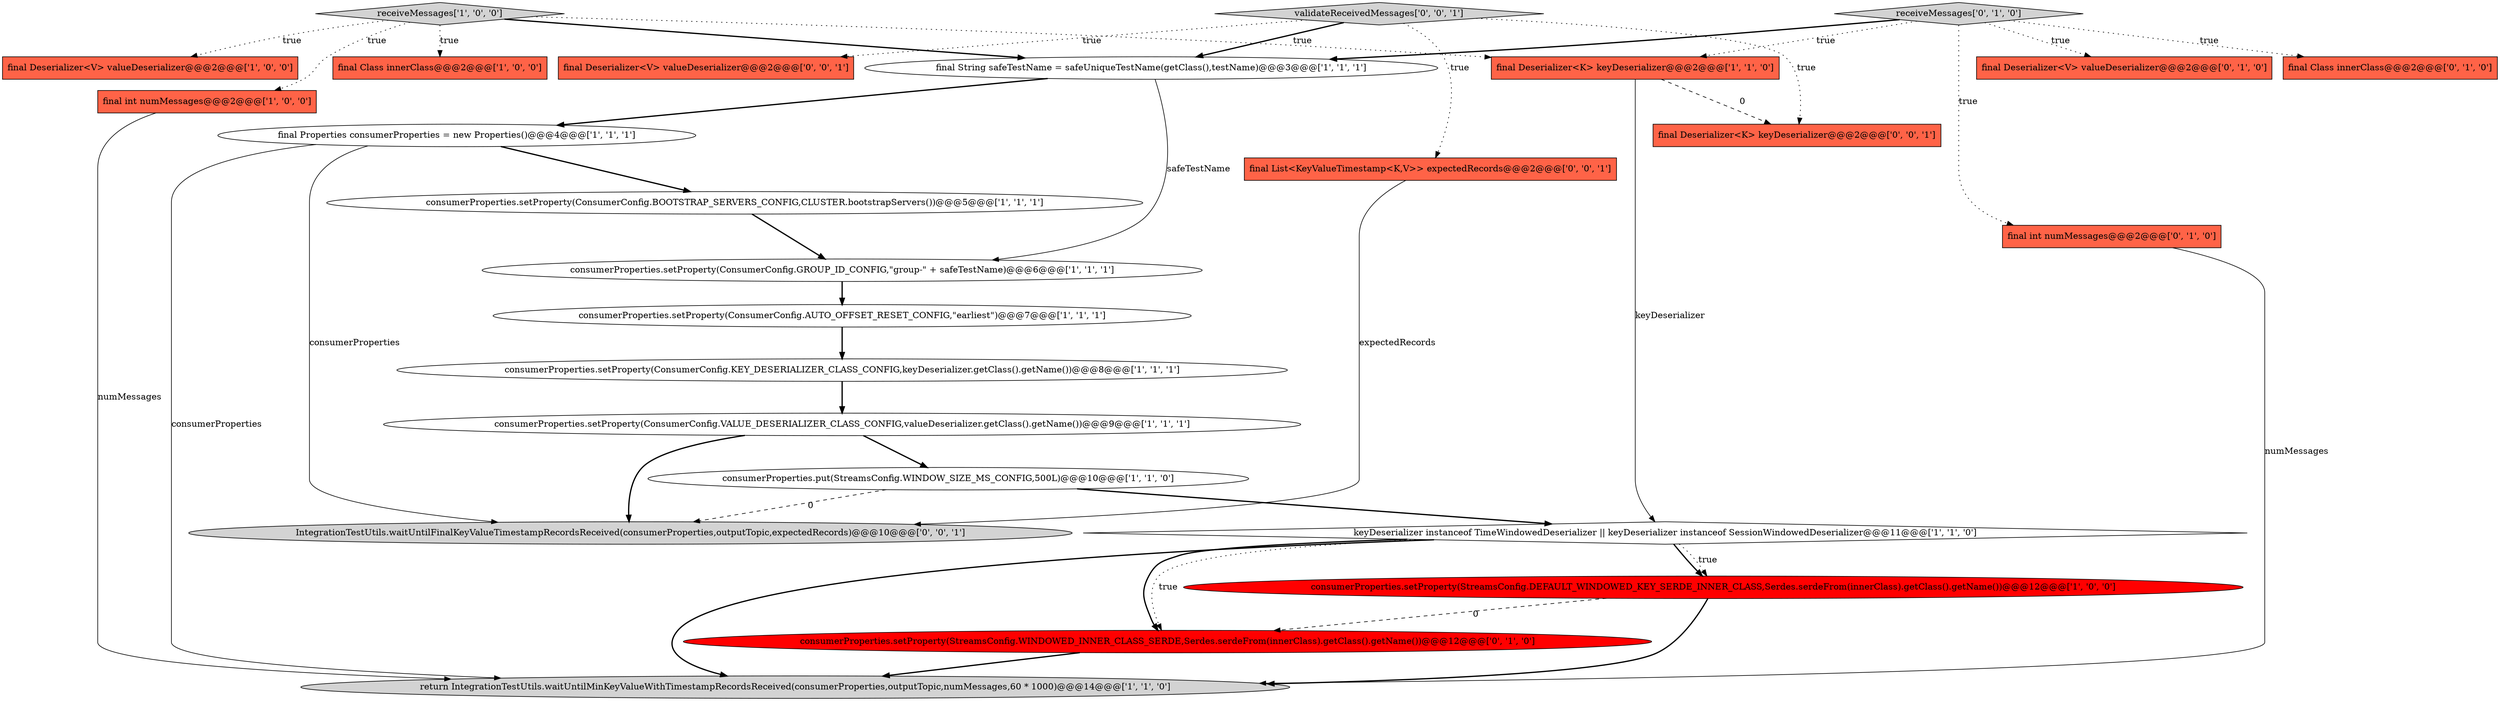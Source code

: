 digraph {
9 [style = filled, label = "consumerProperties.setProperty(StreamsConfig.DEFAULT_WINDOWED_KEY_SERDE_INNER_CLASS,Serdes.serdeFrom(innerClass).getClass().getName())@@@12@@@['1', '0', '0']", fillcolor = red, shape = ellipse image = "AAA1AAABBB1BBB"];
16 [style = filled, label = "receiveMessages['0', '1', '0']", fillcolor = lightgray, shape = diamond image = "AAA0AAABBB2BBB"];
6 [style = filled, label = "final String safeTestName = safeUniqueTestName(getClass(),testName)@@@3@@@['1', '1', '1']", fillcolor = white, shape = ellipse image = "AAA0AAABBB1BBB"];
12 [style = filled, label = "final int numMessages@@@2@@@['1', '0', '0']", fillcolor = tomato, shape = box image = "AAA0AAABBB1BBB"];
4 [style = filled, label = "final Class innerClass@@@2@@@['1', '0', '0']", fillcolor = tomato, shape = box image = "AAA0AAABBB1BBB"];
20 [style = filled, label = "consumerProperties.setProperty(StreamsConfig.WINDOWED_INNER_CLASS_SERDE,Serdes.serdeFrom(innerClass).getClass().getName())@@@12@@@['0', '1', '0']", fillcolor = red, shape = ellipse image = "AAA1AAABBB2BBB"];
15 [style = filled, label = "final Deserializer<K> keyDeserializer@@@2@@@['1', '1', '0']", fillcolor = tomato, shape = box image = "AAA0AAABBB1BBB"];
8 [style = filled, label = "final Properties consumerProperties = new Properties()@@@4@@@['1', '1', '1']", fillcolor = white, shape = ellipse image = "AAA0AAABBB1BBB"];
24 [style = filled, label = "final Deserializer<K> keyDeserializer@@@2@@@['0', '0', '1']", fillcolor = tomato, shape = box image = "AAA0AAABBB3BBB"];
23 [style = filled, label = "final Deserializer<V> valueDeserializer@@@2@@@['0', '0', '1']", fillcolor = tomato, shape = box image = "AAA0AAABBB3BBB"];
22 [style = filled, label = "final List<KeyValueTimestamp<K,V>> expectedRecords@@@2@@@['0', '0', '1']", fillcolor = tomato, shape = box image = "AAA0AAABBB3BBB"];
19 [style = filled, label = "final Deserializer<V> valueDeserializer@@@2@@@['0', '1', '0']", fillcolor = tomato, shape = box image = "AAA0AAABBB2BBB"];
17 [style = filled, label = "final Class innerClass@@@2@@@['0', '1', '0']", fillcolor = tomato, shape = box image = "AAA0AAABBB2BBB"];
1 [style = filled, label = "final Deserializer<V> valueDeserializer@@@2@@@['1', '0', '0']", fillcolor = tomato, shape = box image = "AAA0AAABBB1BBB"];
0 [style = filled, label = "consumerProperties.setProperty(ConsumerConfig.GROUP_ID_CONFIG,\"group-\" + safeTestName)@@@6@@@['1', '1', '1']", fillcolor = white, shape = ellipse image = "AAA0AAABBB1BBB"];
14 [style = filled, label = "keyDeserializer instanceof TimeWindowedDeserializer || keyDeserializer instanceof SessionWindowedDeserializer@@@11@@@['1', '1', '0']", fillcolor = white, shape = diamond image = "AAA0AAABBB1BBB"];
25 [style = filled, label = "IntegrationTestUtils.waitUntilFinalKeyValueTimestampRecordsReceived(consumerProperties,outputTopic,expectedRecords)@@@10@@@['0', '0', '1']", fillcolor = lightgray, shape = ellipse image = "AAA0AAABBB3BBB"];
2 [style = filled, label = "consumerProperties.setProperty(ConsumerConfig.AUTO_OFFSET_RESET_CONFIG,\"earliest\")@@@7@@@['1', '1', '1']", fillcolor = white, shape = ellipse image = "AAA0AAABBB1BBB"];
3 [style = filled, label = "consumerProperties.setProperty(ConsumerConfig.VALUE_DESERIALIZER_CLASS_CONFIG,valueDeserializer.getClass().getName())@@@9@@@['1', '1', '1']", fillcolor = white, shape = ellipse image = "AAA0AAABBB1BBB"];
10 [style = filled, label = "consumerProperties.setProperty(ConsumerConfig.KEY_DESERIALIZER_CLASS_CONFIG,keyDeserializer.getClass().getName())@@@8@@@['1', '1', '1']", fillcolor = white, shape = ellipse image = "AAA0AAABBB1BBB"];
13 [style = filled, label = "receiveMessages['1', '0', '0']", fillcolor = lightgray, shape = diamond image = "AAA0AAABBB1BBB"];
21 [style = filled, label = "validateReceivedMessages['0', '0', '1']", fillcolor = lightgray, shape = diamond image = "AAA0AAABBB3BBB"];
7 [style = filled, label = "consumerProperties.put(StreamsConfig.WINDOW_SIZE_MS_CONFIG,500L)@@@10@@@['1', '1', '0']", fillcolor = white, shape = ellipse image = "AAA0AAABBB1BBB"];
5 [style = filled, label = "consumerProperties.setProperty(ConsumerConfig.BOOTSTRAP_SERVERS_CONFIG,CLUSTER.bootstrapServers())@@@5@@@['1', '1', '1']", fillcolor = white, shape = ellipse image = "AAA0AAABBB1BBB"];
18 [style = filled, label = "final int numMessages@@@2@@@['0', '1', '0']", fillcolor = tomato, shape = box image = "AAA0AAABBB2BBB"];
11 [style = filled, label = "return IntegrationTestUtils.waitUntilMinKeyValueWithTimestampRecordsReceived(consumerProperties,outputTopic,numMessages,60 * 1000)@@@14@@@['1', '1', '0']", fillcolor = lightgray, shape = ellipse image = "AAA0AAABBB1BBB"];
9->20 [style = dashed, label="0"];
16->19 [style = dotted, label="true"];
8->11 [style = solid, label="consumerProperties"];
9->11 [style = bold, label=""];
15->14 [style = solid, label="keyDeserializer"];
21->6 [style = bold, label=""];
13->12 [style = dotted, label="true"];
3->25 [style = bold, label=""];
16->6 [style = bold, label=""];
16->17 [style = dotted, label="true"];
0->2 [style = bold, label=""];
16->15 [style = dotted, label="true"];
15->24 [style = dashed, label="0"];
10->3 [style = bold, label=""];
21->22 [style = dotted, label="true"];
2->10 [style = bold, label=""];
7->14 [style = bold, label=""];
18->11 [style = solid, label="numMessages"];
14->20 [style = dotted, label="true"];
13->1 [style = dotted, label="true"];
8->5 [style = bold, label=""];
5->0 [style = bold, label=""];
3->7 [style = bold, label=""];
12->11 [style = solid, label="numMessages"];
8->25 [style = solid, label="consumerProperties"];
21->24 [style = dotted, label="true"];
21->23 [style = dotted, label="true"];
6->8 [style = bold, label=""];
22->25 [style = solid, label="expectedRecords"];
7->25 [style = dashed, label="0"];
14->9 [style = bold, label=""];
13->15 [style = dotted, label="true"];
14->9 [style = dotted, label="true"];
13->6 [style = bold, label=""];
6->0 [style = solid, label="safeTestName"];
14->11 [style = bold, label=""];
13->4 [style = dotted, label="true"];
14->20 [style = bold, label=""];
20->11 [style = bold, label=""];
16->18 [style = dotted, label="true"];
}
